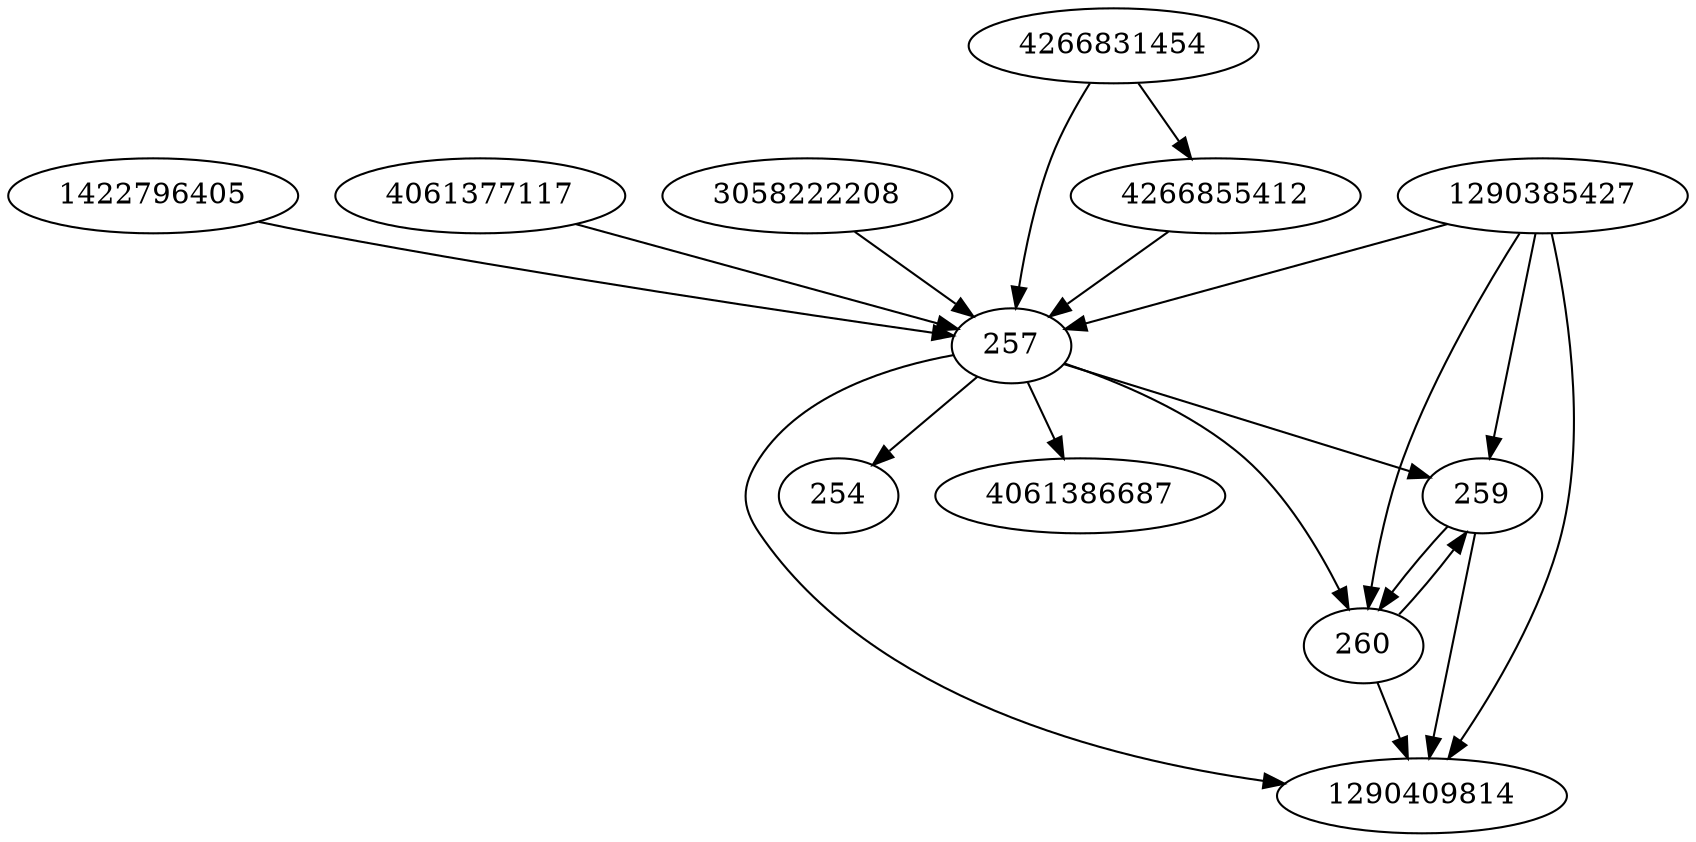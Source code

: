 strict digraph  {
3058222208;
257;
259;
260;
4266831454;
1290385427;
4266855412;
1422796405;
1290409814;
4061377117;
254;
4061386687;
3058222208 -> 257;
257 -> 254;
257 -> 260;
257 -> 1290409814;
257 -> 259;
257 -> 4061386687;
259 -> 260;
259 -> 1290409814;
260 -> 1290409814;
260 -> 259;
4266831454 -> 257;
4266831454 -> 4266855412;
1290385427 -> 257;
1290385427 -> 1290409814;
1290385427 -> 259;
1290385427 -> 260;
4266855412 -> 257;
1422796405 -> 257;
4061377117 -> 257;
}

